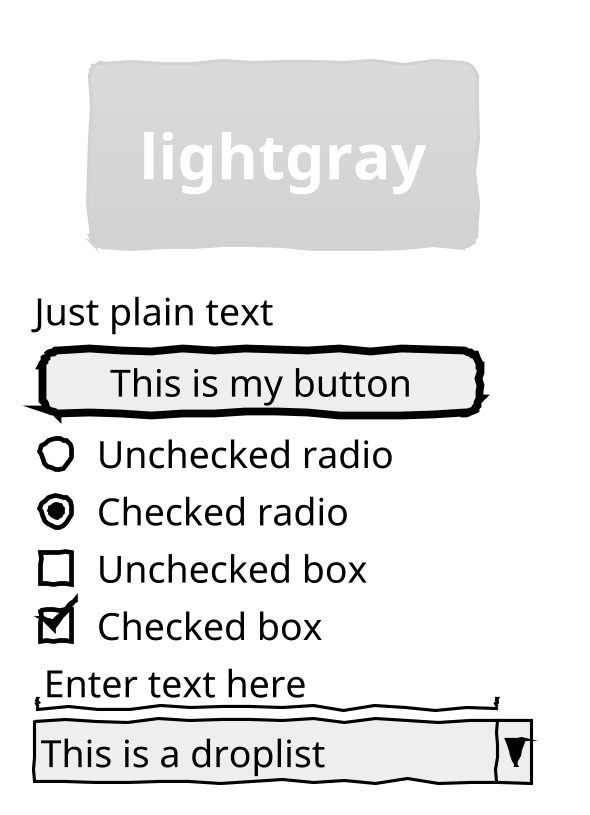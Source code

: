 @startsalt
!theme lightgray
title lightgray
skinparam dpi 300
skinparam handwritten true
{
  Just plain text
  [This is my button]
  ()  Unchecked radio
  (X) Checked radio
  []  Unchecked box
  [X] Checked box
  "Enter text here   "
  ^This is a droplist^
}
@endsalt

